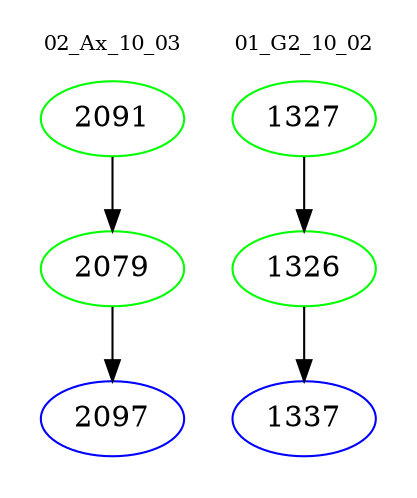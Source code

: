 digraph{
subgraph cluster_0 {
color = white
label = "02_Ax_10_03";
fontsize=10;
T0_2091 [label="2091", color="green"]
T0_2091 -> T0_2079 [color="black"]
T0_2079 [label="2079", color="green"]
T0_2079 -> T0_2097 [color="black"]
T0_2097 [label="2097", color="blue"]
}
subgraph cluster_1 {
color = white
label = "01_G2_10_02";
fontsize=10;
T1_1327 [label="1327", color="green"]
T1_1327 -> T1_1326 [color="black"]
T1_1326 [label="1326", color="green"]
T1_1326 -> T1_1337 [color="black"]
T1_1337 [label="1337", color="blue"]
}
}
